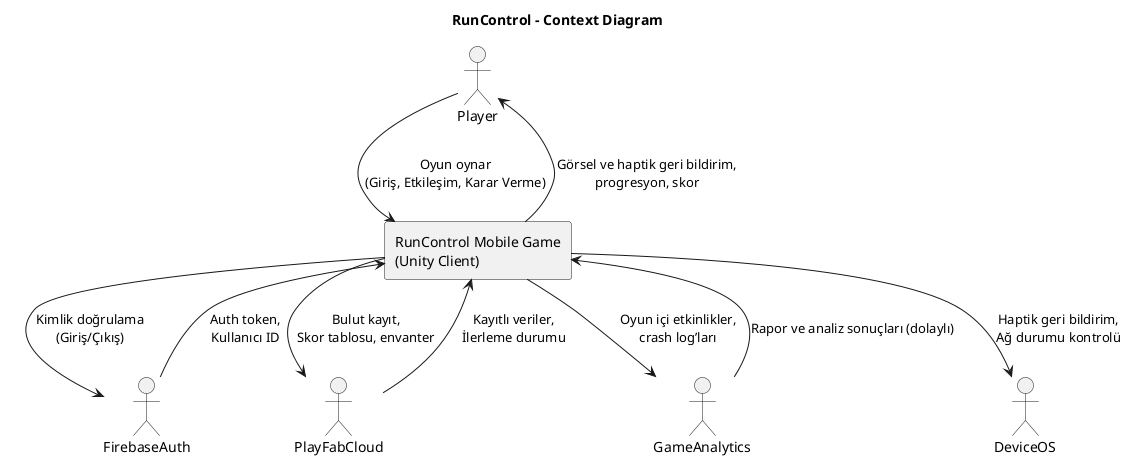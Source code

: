 @startuml RunControl_Context_Diagram

title RunControl - Context Diagram

actor Player
actor FirebaseAuth
actor PlayFabCloud
actor GameAnalytics
actor DeviceOS

rectangle "RunControl Mobile Game\n(Unity Client)" as RunControl

Player --> RunControl : Oyun oynar\n(Giriş, Etkileşim, Karar Verme)
RunControl --> Player : Görsel ve haptik geri bildirim,\nprogresyon, skor

RunControl --> FirebaseAuth : Kimlik doğrulama\n(Giriş/Çıkış)
FirebaseAuth --> RunControl : Auth token,\nKullanıcı ID

RunControl --> PlayFabCloud : Bulut kayıt,\nSkor tablosu, envanter
PlayFabCloud --> RunControl : Kayıtlı veriler,\nİlerleme durumu

RunControl --> GameAnalytics : Oyun içi etkinlikler,\ncrash log’ları
GameAnalytics --> RunControl : Rapor ve analiz sonuçları (dolaylı)

RunControl --> DeviceOS : Haptik geri bildirim,\nAğ durumu kontrolü

@enduml
